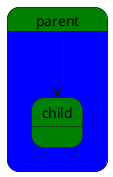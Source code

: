 {
  "sha1": "aahiw1c4p09064p4rm64gik5lzy45x5",
  "insertion": {
    "when": "2024-05-30T20:48:21.846Z",
    "url": "https://github.com/plantuml/plantuml/issues/1090",
    "user": "plantuml@gmail.com"
  }
}
@startuml
<style>
state {
  BackgroundColor green
}
  stateBody {
  	BackgroundColor blue
  }
</style>

state parent {
    parent --> child
}
@enduml
